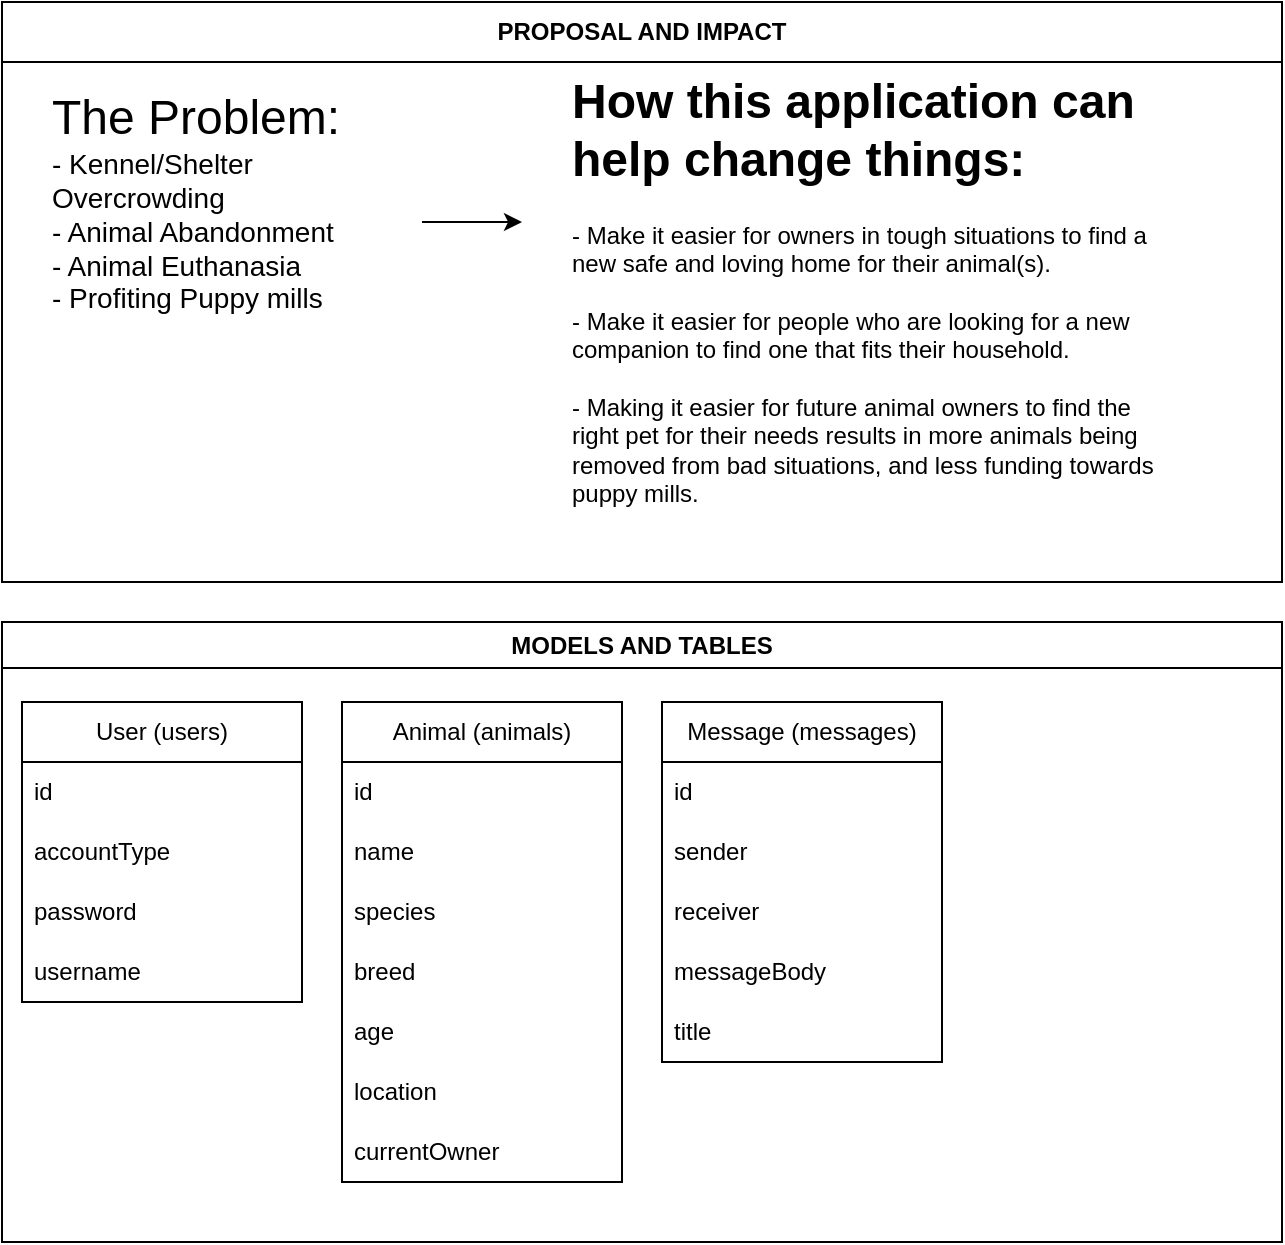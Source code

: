 <mxfile version="22.1.0" type="github">
  <diagram name="Page-1" id="QnDPWNosyGdadTyW6Ekd">
    <mxGraphModel dx="657" dy="1787" grid="1" gridSize="10" guides="1" tooltips="1" connect="1" arrows="1" fold="1" page="1" pageScale="1" pageWidth="850" pageHeight="1100" background="#FFFFFF" math="0" shadow="0">
      <root>
        <mxCell id="0" />
        <mxCell id="1" parent="0" />
        <mxCell id="WfwidvhYrzyNlVmAxbwn-6" value="PROPOSAL AND IMPACT" style="swimlane;whiteSpace=wrap;html=1;startSize=30;" parent="1" vertex="1">
          <mxGeometry x="10" y="-1090" width="640" height="290" as="geometry">
            <mxRectangle x="10" y="-1090" width="180" height="30" as="alternateBounds" />
          </mxGeometry>
        </mxCell>
        <mxCell id="WfwidvhYrzyNlVmAxbwn-4" value="&lt;h1&gt;How this application can help change things:&lt;/h1&gt;&lt;div&gt;- Make it easier for owners in tough situations to find a new safe and loving home for their animal(s).&lt;/div&gt;&lt;div&gt;&lt;br&gt;&lt;/div&gt;&lt;div&gt;- Make it easier for people who are looking for a new companion to find one that fits their household.&lt;/div&gt;&lt;div&gt;&lt;br&gt;&lt;/div&gt;&lt;div&gt;- Making it easier for future animal owners to find the right pet for their needs results in more animals being removed from bad situations, and less funding towards puppy mills.&lt;/div&gt;" style="text;html=1;strokeColor=none;fillColor=none;spacing=5;spacingTop=-20;whiteSpace=wrap;overflow=hidden;rounded=0;" parent="WfwidvhYrzyNlVmAxbwn-6" vertex="1">
          <mxGeometry x="280" y="30" width="310" height="230" as="geometry" />
        </mxCell>
        <mxCell id="AdRa6NuN1TQCRi0MgPPj-1" style="edgeStyle=orthogonalEdgeStyle;rounded=0;orthogonalLoop=1;jettySize=auto;html=1;" edge="1" parent="WfwidvhYrzyNlVmAxbwn-6" source="WfwidvhYrzyNlVmAxbwn-1">
          <mxGeometry relative="1" as="geometry">
            <mxPoint x="260" y="110" as="targetPoint" />
          </mxGeometry>
        </mxCell>
        <mxCell id="WfwidvhYrzyNlVmAxbwn-1" value="&lt;br&gt;&lt;font style=&quot;font-size: 24px;&quot;&gt;The Problem:&lt;br&gt;&lt;/font&gt;&lt;font style=&quot;font-size: 14px;&quot;&gt;- Kennel/Shelter Overcrowding&lt;br&gt;- Animal Abandonment&lt;br&gt;- Animal Euthanasia&lt;br&gt;- Profiting Puppy mills&lt;/font&gt;" style="text;html=1;strokeColor=none;fillColor=none;spacing=5;spacingTop=-20;whiteSpace=wrap;overflow=hidden;rounded=0;" parent="WfwidvhYrzyNlVmAxbwn-6" vertex="1">
          <mxGeometry x="20" y="40" width="190" height="140" as="geometry" />
        </mxCell>
        <mxCell id="AdRa6NuN1TQCRi0MgPPj-2" value="MODELS AND TABLES" style="swimlane;whiteSpace=wrap;html=1;" vertex="1" parent="1">
          <mxGeometry x="10" y="-780" width="640" height="310" as="geometry">
            <mxRectangle x="10" y="-780" width="170" height="30" as="alternateBounds" />
          </mxGeometry>
        </mxCell>
        <mxCell id="AdRa6NuN1TQCRi0MgPPj-7" value="User (users)" style="swimlane;fontStyle=0;childLayout=stackLayout;horizontal=1;startSize=30;horizontalStack=0;resizeParent=1;resizeParentMax=0;resizeLast=0;collapsible=1;marginBottom=0;whiteSpace=wrap;html=1;" vertex="1" parent="AdRa6NuN1TQCRi0MgPPj-2">
          <mxGeometry x="10" y="40" width="140" height="150" as="geometry" />
        </mxCell>
        <mxCell id="AdRa6NuN1TQCRi0MgPPj-8" value="id" style="text;strokeColor=none;fillColor=none;align=left;verticalAlign=middle;spacingLeft=4;spacingRight=4;overflow=hidden;points=[[0,0.5],[1,0.5]];portConstraint=eastwest;rotatable=0;whiteSpace=wrap;html=1;" vertex="1" parent="AdRa6NuN1TQCRi0MgPPj-7">
          <mxGeometry y="30" width="140" height="30" as="geometry" />
        </mxCell>
        <mxCell id="AdRa6NuN1TQCRi0MgPPj-12" value="accountType" style="text;strokeColor=none;fillColor=none;align=left;verticalAlign=middle;spacingLeft=4;spacingRight=4;overflow=hidden;points=[[0,0.5],[1,0.5]];portConstraint=eastwest;rotatable=0;whiteSpace=wrap;html=1;" vertex="1" parent="AdRa6NuN1TQCRi0MgPPj-7">
          <mxGeometry y="60" width="140" height="30" as="geometry" />
        </mxCell>
        <mxCell id="AdRa6NuN1TQCRi0MgPPj-10" value="password" style="text;strokeColor=none;fillColor=none;align=left;verticalAlign=middle;spacingLeft=4;spacingRight=4;overflow=hidden;points=[[0,0.5],[1,0.5]];portConstraint=eastwest;rotatable=0;whiteSpace=wrap;html=1;" vertex="1" parent="AdRa6NuN1TQCRi0MgPPj-7">
          <mxGeometry y="90" width="140" height="30" as="geometry" />
        </mxCell>
        <mxCell id="AdRa6NuN1TQCRi0MgPPj-11" value="username" style="text;strokeColor=none;fillColor=none;align=left;verticalAlign=middle;spacingLeft=4;spacingRight=4;overflow=hidden;points=[[0,0.5],[1,0.5]];portConstraint=eastwest;rotatable=0;whiteSpace=wrap;html=1;" vertex="1" parent="AdRa6NuN1TQCRi0MgPPj-7">
          <mxGeometry y="120" width="140" height="30" as="geometry" />
        </mxCell>
        <mxCell id="AdRa6NuN1TQCRi0MgPPj-14" value="Animal (animals)" style="swimlane;fontStyle=0;childLayout=stackLayout;horizontal=1;startSize=30;horizontalStack=0;resizeParent=1;resizeParentMax=0;resizeLast=0;collapsible=1;marginBottom=0;whiteSpace=wrap;html=1;" vertex="1" parent="AdRa6NuN1TQCRi0MgPPj-2">
          <mxGeometry x="170" y="40" width="140" height="240" as="geometry" />
        </mxCell>
        <mxCell id="AdRa6NuN1TQCRi0MgPPj-15" value="id" style="text;strokeColor=none;fillColor=none;align=left;verticalAlign=middle;spacingLeft=4;spacingRight=4;overflow=hidden;points=[[0,0.5],[1,0.5]];portConstraint=eastwest;rotatable=0;whiteSpace=wrap;html=1;" vertex="1" parent="AdRa6NuN1TQCRi0MgPPj-14">
          <mxGeometry y="30" width="140" height="30" as="geometry" />
        </mxCell>
        <mxCell id="AdRa6NuN1TQCRi0MgPPj-16" value="name" style="text;strokeColor=none;fillColor=none;align=left;verticalAlign=middle;spacingLeft=4;spacingRight=4;overflow=hidden;points=[[0,0.5],[1,0.5]];portConstraint=eastwest;rotatable=0;whiteSpace=wrap;html=1;" vertex="1" parent="AdRa6NuN1TQCRi0MgPPj-14">
          <mxGeometry y="60" width="140" height="30" as="geometry" />
        </mxCell>
        <mxCell id="AdRa6NuN1TQCRi0MgPPj-17" value="species" style="text;strokeColor=none;fillColor=none;align=left;verticalAlign=middle;spacingLeft=4;spacingRight=4;overflow=hidden;points=[[0,0.5],[1,0.5]];portConstraint=eastwest;rotatable=0;whiteSpace=wrap;html=1;" vertex="1" parent="AdRa6NuN1TQCRi0MgPPj-14">
          <mxGeometry y="90" width="140" height="30" as="geometry" />
        </mxCell>
        <mxCell id="AdRa6NuN1TQCRi0MgPPj-21" value="breed" style="text;strokeColor=none;fillColor=none;align=left;verticalAlign=middle;spacingLeft=4;spacingRight=4;overflow=hidden;points=[[0,0.5],[1,0.5]];portConstraint=eastwest;rotatable=0;whiteSpace=wrap;html=1;" vertex="1" parent="AdRa6NuN1TQCRi0MgPPj-14">
          <mxGeometry y="120" width="140" height="30" as="geometry" />
        </mxCell>
        <mxCell id="AdRa6NuN1TQCRi0MgPPj-20" value="age" style="text;strokeColor=none;fillColor=none;align=left;verticalAlign=middle;spacingLeft=4;spacingRight=4;overflow=hidden;points=[[0,0.5],[1,0.5]];portConstraint=eastwest;rotatable=0;whiteSpace=wrap;html=1;" vertex="1" parent="AdRa6NuN1TQCRi0MgPPj-14">
          <mxGeometry y="150" width="140" height="30" as="geometry" />
        </mxCell>
        <mxCell id="AdRa6NuN1TQCRi0MgPPj-19" value="location" style="text;strokeColor=none;fillColor=none;align=left;verticalAlign=middle;spacingLeft=4;spacingRight=4;overflow=hidden;points=[[0,0.5],[1,0.5]];portConstraint=eastwest;rotatable=0;whiteSpace=wrap;html=1;" vertex="1" parent="AdRa6NuN1TQCRi0MgPPj-14">
          <mxGeometry y="180" width="140" height="30" as="geometry" />
        </mxCell>
        <mxCell id="AdRa6NuN1TQCRi0MgPPj-18" value="currentOwner" style="text;strokeColor=none;fillColor=none;align=left;verticalAlign=middle;spacingLeft=4;spacingRight=4;overflow=hidden;points=[[0,0.5],[1,0.5]];portConstraint=eastwest;rotatable=0;whiteSpace=wrap;html=1;" vertex="1" parent="AdRa6NuN1TQCRi0MgPPj-14">
          <mxGeometry y="210" width="140" height="30" as="geometry" />
        </mxCell>
        <mxCell id="AdRa6NuN1TQCRi0MgPPj-22" value="Message (messages)" style="swimlane;fontStyle=0;childLayout=stackLayout;horizontal=1;startSize=30;horizontalStack=0;resizeParent=1;resizeParentMax=0;resizeLast=0;collapsible=1;marginBottom=0;whiteSpace=wrap;html=1;" vertex="1" parent="AdRa6NuN1TQCRi0MgPPj-2">
          <mxGeometry x="330" y="40" width="140" height="180" as="geometry" />
        </mxCell>
        <mxCell id="AdRa6NuN1TQCRi0MgPPj-23" value="id" style="text;strokeColor=none;fillColor=none;align=left;verticalAlign=middle;spacingLeft=4;spacingRight=4;overflow=hidden;points=[[0,0.5],[1,0.5]];portConstraint=eastwest;rotatable=0;whiteSpace=wrap;html=1;" vertex="1" parent="AdRa6NuN1TQCRi0MgPPj-22">
          <mxGeometry y="30" width="140" height="30" as="geometry" />
        </mxCell>
        <mxCell id="AdRa6NuN1TQCRi0MgPPj-24" value="sender" style="text;strokeColor=none;fillColor=none;align=left;verticalAlign=middle;spacingLeft=4;spacingRight=4;overflow=hidden;points=[[0,0.5],[1,0.5]];portConstraint=eastwest;rotatable=0;whiteSpace=wrap;html=1;" vertex="1" parent="AdRa6NuN1TQCRi0MgPPj-22">
          <mxGeometry y="60" width="140" height="30" as="geometry" />
        </mxCell>
        <mxCell id="AdRa6NuN1TQCRi0MgPPj-26" value="receiver" style="text;strokeColor=none;fillColor=none;align=left;verticalAlign=middle;spacingLeft=4;spacingRight=4;overflow=hidden;points=[[0,0.5],[1,0.5]];portConstraint=eastwest;rotatable=0;whiteSpace=wrap;html=1;" vertex="1" parent="AdRa6NuN1TQCRi0MgPPj-22">
          <mxGeometry y="90" width="140" height="30" as="geometry" />
        </mxCell>
        <mxCell id="AdRa6NuN1TQCRi0MgPPj-27" value="messageBody" style="text;strokeColor=none;fillColor=none;align=left;verticalAlign=middle;spacingLeft=4;spacingRight=4;overflow=hidden;points=[[0,0.5],[1,0.5]];portConstraint=eastwest;rotatable=0;whiteSpace=wrap;html=1;" vertex="1" parent="AdRa6NuN1TQCRi0MgPPj-22">
          <mxGeometry y="120" width="140" height="30" as="geometry" />
        </mxCell>
        <mxCell id="AdRa6NuN1TQCRi0MgPPj-28" value="title" style="text;strokeColor=none;fillColor=none;align=left;verticalAlign=middle;spacingLeft=4;spacingRight=4;overflow=hidden;points=[[0,0.5],[1,0.5]];portConstraint=eastwest;rotatable=0;whiteSpace=wrap;html=1;" vertex="1" parent="AdRa6NuN1TQCRi0MgPPj-22">
          <mxGeometry y="150" width="140" height="30" as="geometry" />
        </mxCell>
      </root>
    </mxGraphModel>
  </diagram>
</mxfile>
